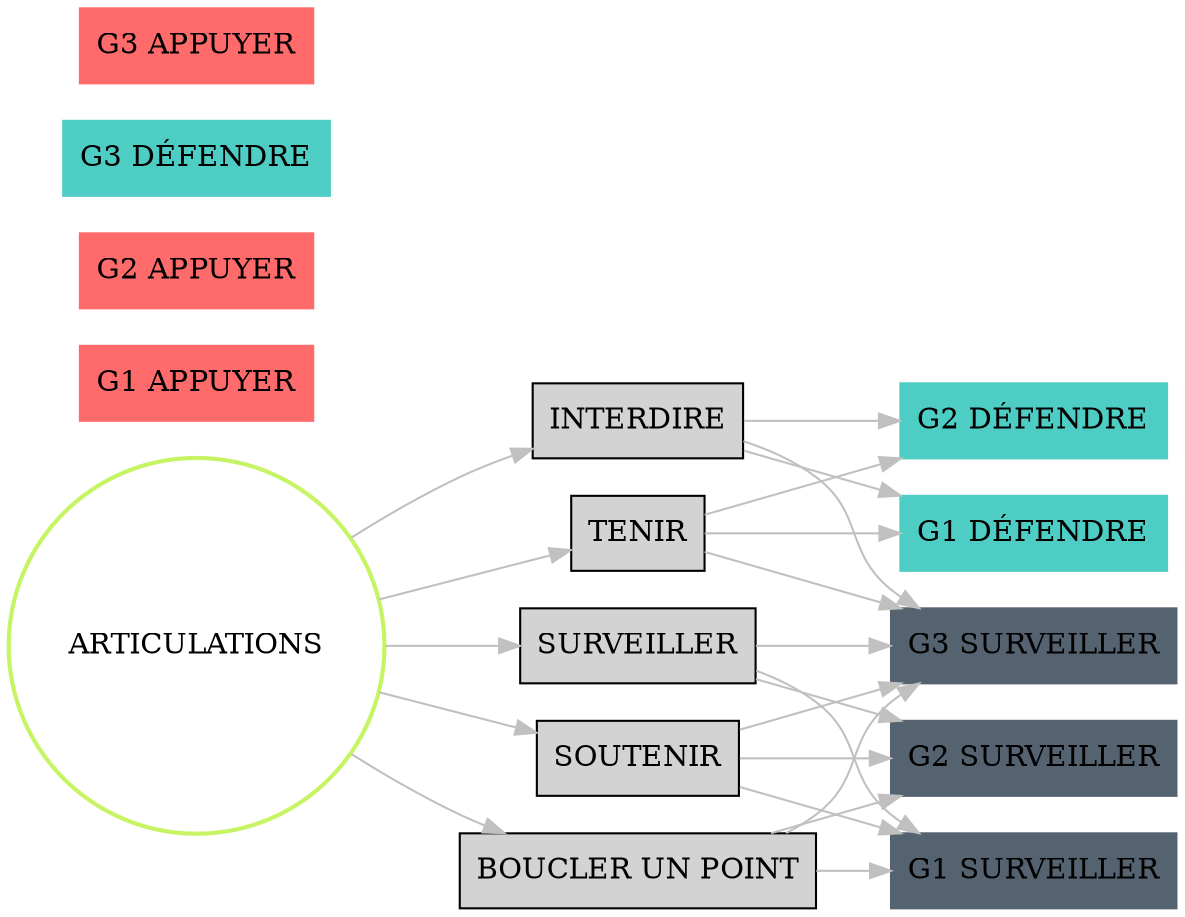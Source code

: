 digraph {

    graph [ layout = dot, rankdir = "LR"]
    node [shape = rectangle, style = bold]
    edge [color = grey]
    
    ARTICULATIONS [shape = circle, color = "#C7F464"]
    
    node [style = filled]
    // GOLF 1
    "G1 DÉFENDRE"       [ color = "#4ECDC4"]
    "G1 APPUYER"        [ color = "#FF6B6B"]
    "G1 SURVEILLER"     [ color = "#556270"]
    
    // GOLF 2
    "G2 DÉFENDRE"       [ color = "#4ECDC4"]
    "G2 APPUYER"        [ color = "#FF6B6B"]
    "G2 SURVEILLER"     [ color = "#556270"]
    
    // GOLF 3
    "G3 DÉFENDRE"       [ color = "#4ECDC4"]
    "G3 APPUYER"        [ color = "#FF6B6B"]
    "G3 SURVEILLER"     [ color = "#556270"]
    
    ARTICULATIONS -> TENIR
    ARTICULATIONS -> INTERDIRE
    ARTICULATIONS -> SURVEILLER
    ARTICULATIONS -> SOUTENIR
    ARTICULATIONS -> "BOUCLER UN POINT"
    
    TENIR               -> "G1 DÉFENDRE", "G2 DÉFENDRE", "G3 SURVEILLER"
    INTERDIRE           -> "G1 DÉFENDRE", "G2 DÉFENDRE", "G3 SURVEILLER"
    SURVEILLER          -> "G1 SURVEILLER", "G2 SURVEILLER", "G3 SURVEILLER"
    SOUTENIR            -> "G1 SURVEILLER", "G2 SURVEILLER", "G3 SURVEILLER"
    "BOUCLER UN POINT"  -> "G1 SURVEILLER", "G2 SURVEILLER", "G3 SURVEILLER"
    
    
}

